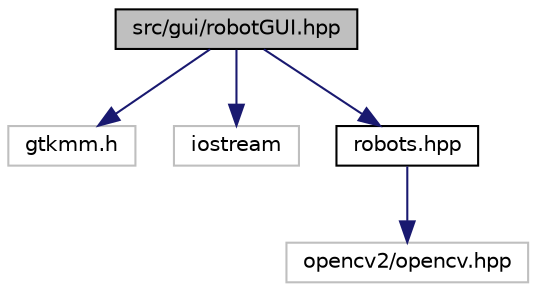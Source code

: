 digraph "src/gui/robotGUI.hpp"
{
 // INTERACTIVE_SVG=YES
  edge [fontname="Helvetica",fontsize="10",labelfontname="Helvetica",labelfontsize="10"];
  node [fontname="Helvetica",fontsize="10",shape=record];
  Node0 [label="src/gui/robotGUI.hpp",height=0.2,width=0.4,color="black", fillcolor="grey75", style="filled", fontcolor="black"];
  Node0 -> Node1 [color="midnightblue",fontsize="10",style="solid",fontname="Helvetica"];
  Node1 [label="gtkmm.h",height=0.2,width=0.4,color="grey75", fillcolor="white", style="filled"];
  Node0 -> Node2 [color="midnightblue",fontsize="10",style="solid",fontname="Helvetica"];
  Node2 [label="iostream",height=0.2,width=0.4,color="grey75", fillcolor="white", style="filled"];
  Node0 -> Node3 [color="midnightblue",fontsize="10",style="solid",fontname="Helvetica"];
  Node3 [label="robots.hpp",height=0.2,width=0.4,color="black", fillcolor="white", style="filled",URL="$robots_8hpp.html",tooltip="Robot&#39;s Manager Singleton Class. "];
  Node3 -> Node4 [color="midnightblue",fontsize="10",style="solid",fontname="Helvetica"];
  Node4 [label="opencv2/opencv.hpp",height=0.2,width=0.4,color="grey75", fillcolor="white", style="filled"];
}
